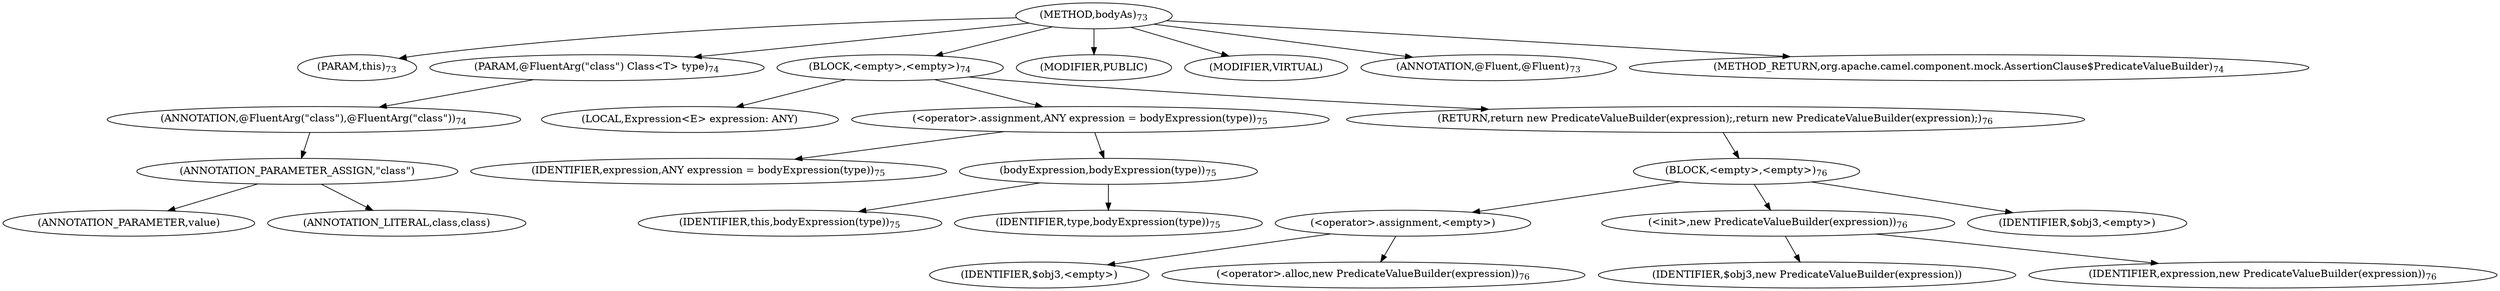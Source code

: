digraph "bodyAs" {  
"101" [label = <(METHOD,bodyAs)<SUB>73</SUB>> ]
"11" [label = <(PARAM,this)<SUB>73</SUB>> ]
"102" [label = <(PARAM,@FluentArg(&quot;class&quot;) Class&lt;T&gt; type)<SUB>74</SUB>> ]
"103" [label = <(ANNOTATION,@FluentArg(&quot;class&quot;),@FluentArg(&quot;class&quot;))<SUB>74</SUB>> ]
"104" [label = <(ANNOTATION_PARAMETER_ASSIGN,&quot;class&quot;)> ]
"105" [label = <(ANNOTATION_PARAMETER,value)> ]
"106" [label = <(ANNOTATION_LITERAL,class,class)> ]
"107" [label = <(BLOCK,&lt;empty&gt;,&lt;empty&gt;)<SUB>74</SUB>> ]
"108" [label = <(LOCAL,Expression&lt;E&gt; expression: ANY)> ]
"109" [label = <(&lt;operator&gt;.assignment,ANY expression = bodyExpression(type))<SUB>75</SUB>> ]
"110" [label = <(IDENTIFIER,expression,ANY expression = bodyExpression(type))<SUB>75</SUB>> ]
"111" [label = <(bodyExpression,bodyExpression(type))<SUB>75</SUB>> ]
"10" [label = <(IDENTIFIER,this,bodyExpression(type))<SUB>75</SUB>> ]
"112" [label = <(IDENTIFIER,type,bodyExpression(type))<SUB>75</SUB>> ]
"113" [label = <(RETURN,return new PredicateValueBuilder(expression);,return new PredicateValueBuilder(expression);)<SUB>76</SUB>> ]
"114" [label = <(BLOCK,&lt;empty&gt;,&lt;empty&gt;)<SUB>76</SUB>> ]
"115" [label = <(&lt;operator&gt;.assignment,&lt;empty&gt;)> ]
"116" [label = <(IDENTIFIER,$obj3,&lt;empty&gt;)> ]
"117" [label = <(&lt;operator&gt;.alloc,new PredicateValueBuilder(expression))<SUB>76</SUB>> ]
"118" [label = <(&lt;init&gt;,new PredicateValueBuilder(expression))<SUB>76</SUB>> ]
"119" [label = <(IDENTIFIER,$obj3,new PredicateValueBuilder(expression))> ]
"120" [label = <(IDENTIFIER,expression,new PredicateValueBuilder(expression))<SUB>76</SUB>> ]
"121" [label = <(IDENTIFIER,$obj3,&lt;empty&gt;)> ]
"122" [label = <(MODIFIER,PUBLIC)> ]
"123" [label = <(MODIFIER,VIRTUAL)> ]
"124" [label = <(ANNOTATION,@Fluent,@Fluent)<SUB>73</SUB>> ]
"125" [label = <(METHOD_RETURN,org.apache.camel.component.mock.AssertionClause$PredicateValueBuilder)<SUB>74</SUB>> ]
  "101" -> "11" 
  "101" -> "102" 
  "101" -> "107" 
  "101" -> "122" 
  "101" -> "123" 
  "101" -> "124" 
  "101" -> "125" 
  "102" -> "103" 
  "103" -> "104" 
  "104" -> "105" 
  "104" -> "106" 
  "107" -> "108" 
  "107" -> "109" 
  "107" -> "113" 
  "109" -> "110" 
  "109" -> "111" 
  "111" -> "10" 
  "111" -> "112" 
  "113" -> "114" 
  "114" -> "115" 
  "114" -> "118" 
  "114" -> "121" 
  "115" -> "116" 
  "115" -> "117" 
  "118" -> "119" 
  "118" -> "120" 
}
